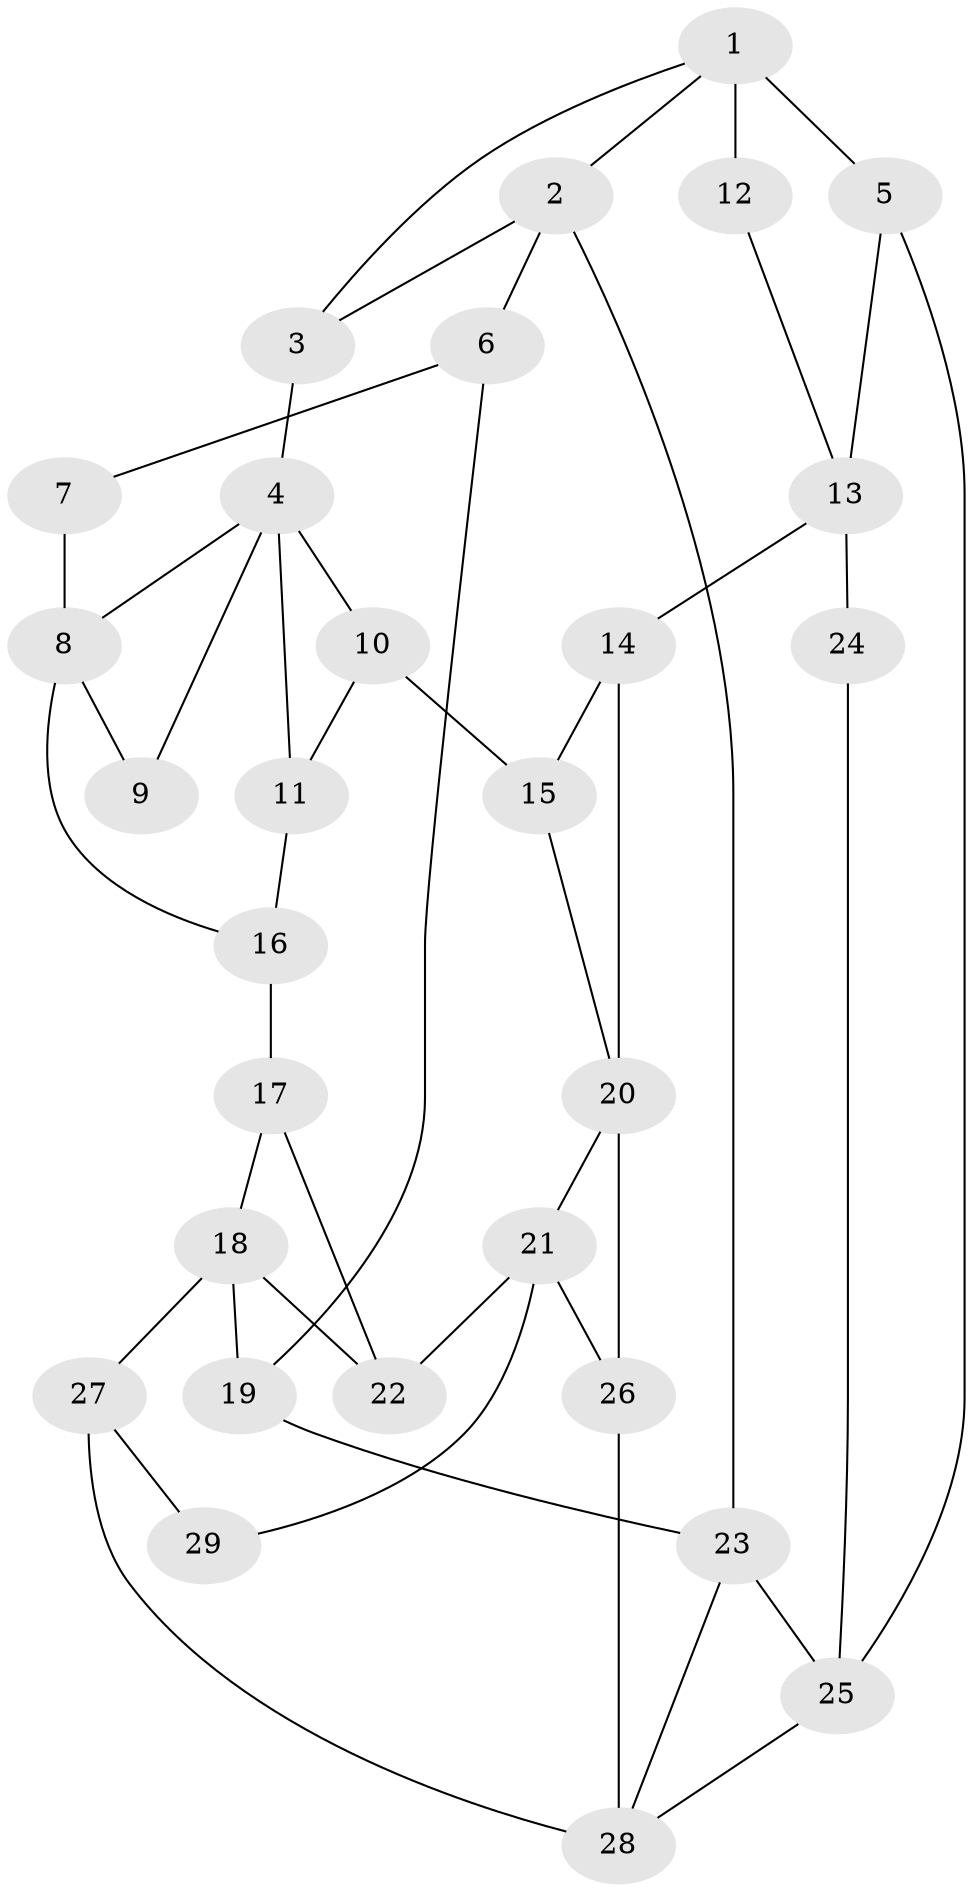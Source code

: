 // original degree distribution, {3: 0.05263157894736842, 5: 0.5087719298245614, 4: 0.22807017543859648, 6: 0.21052631578947367}
// Generated by graph-tools (version 1.1) at 2025/54/03/04/25 22:54:31]
// undirected, 29 vertices, 47 edges
graph export_dot {
  node [color=gray90,style=filled];
  1;
  2;
  3;
  4;
  5;
  6;
  7;
  8;
  9;
  10;
  11;
  12;
  13;
  14;
  15;
  16;
  17;
  18;
  19;
  20;
  21;
  22;
  23;
  24;
  25;
  26;
  27;
  28;
  29;
  1 -- 2 [weight=1.0];
  1 -- 3 [weight=1.0];
  1 -- 5 [weight=2.0];
  1 -- 12 [weight=2.0];
  2 -- 3 [weight=1.0];
  2 -- 6 [weight=1.0];
  2 -- 23 [weight=1.0];
  3 -- 4 [weight=2.0];
  4 -- 8 [weight=1.0];
  4 -- 9 [weight=1.0];
  4 -- 10 [weight=1.0];
  4 -- 11 [weight=1.0];
  5 -- 13 [weight=1.0];
  5 -- 25 [weight=1.0];
  6 -- 7 [weight=1.0];
  6 -- 19 [weight=1.0];
  7 -- 8 [weight=2.0];
  8 -- 9 [weight=2.0];
  8 -- 16 [weight=1.0];
  10 -- 11 [weight=1.0];
  10 -- 15 [weight=1.0];
  11 -- 16 [weight=1.0];
  12 -- 13 [weight=1.0];
  13 -- 14 [weight=2.0];
  13 -- 24 [weight=2.0];
  14 -- 15 [weight=1.0];
  14 -- 20 [weight=1.0];
  15 -- 20 [weight=1.0];
  16 -- 17 [weight=1.0];
  17 -- 18 [weight=1.0];
  17 -- 22 [weight=1.0];
  18 -- 19 [weight=1.0];
  18 -- 22 [weight=1.0];
  18 -- 27 [weight=1.0];
  19 -- 23 [weight=1.0];
  20 -- 21 [weight=1.0];
  20 -- 26 [weight=2.0];
  21 -- 22 [weight=1.0];
  21 -- 26 [weight=2.0];
  21 -- 29 [weight=1.0];
  23 -- 25 [weight=1.0];
  23 -- 28 [weight=1.0];
  24 -- 25 [weight=1.0];
  25 -- 28 [weight=1.0];
  26 -- 28 [weight=2.0];
  27 -- 28 [weight=1.0];
  27 -- 29 [weight=2.0];
}
